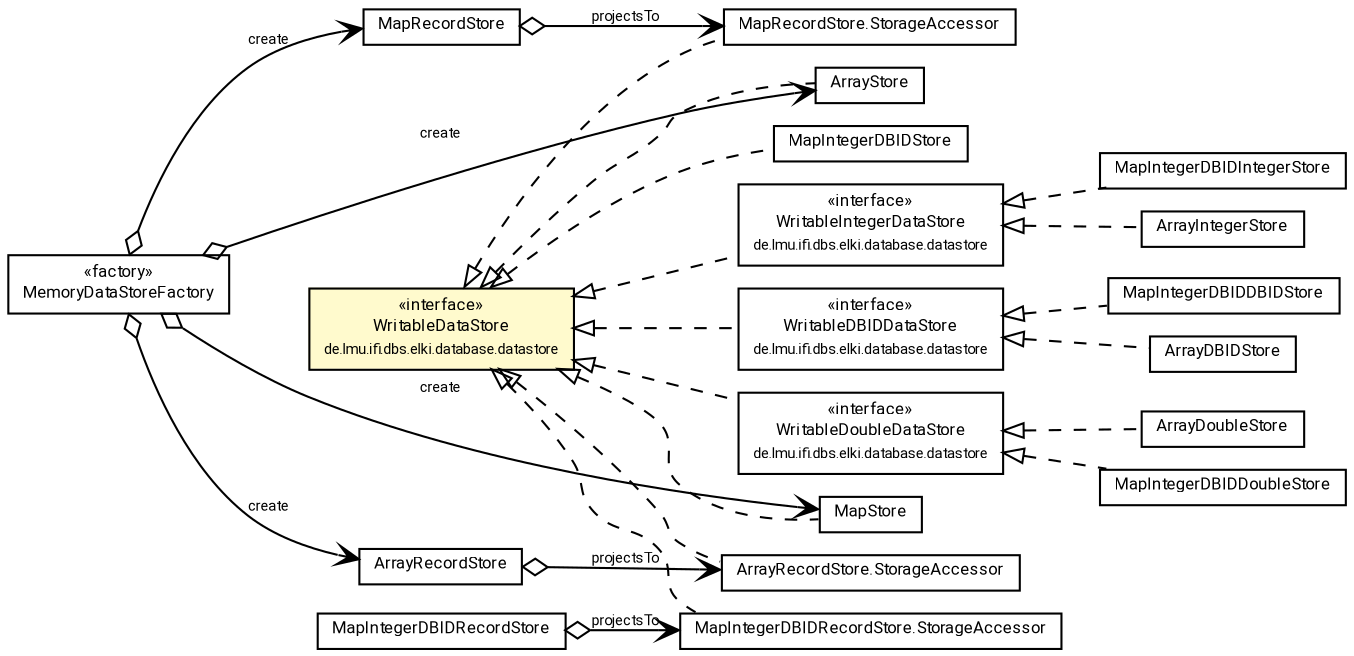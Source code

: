 #!/usr/local/bin/dot
#
# Class diagram 
# Generated by UMLGraph version R5_7_2-60-g0e99a6 (http://www.spinellis.gr/umlgraph/)
#

digraph G {
	graph [fontnames="svg"]
	edge [fontname="Roboto",fontsize=7,labelfontname="Roboto",labelfontsize=7,color="black"];
	node [fontname="Roboto",fontcolor="black",fontsize=8,shape=plaintext,margin=0,width=0,height=0];
	nodesep=0.15;
	ranksep=0.25;
	rankdir=LR;
	// de.lmu.ifi.dbs.elki.database.datastore.WritableIntegerDataStore
	c410531 [label=<<table title="de.lmu.ifi.dbs.elki.database.datastore.WritableIntegerDataStore" border="0" cellborder="1" cellspacing="0" cellpadding="2" href="../WritableIntegerDataStore.html" target="_parent">
		<tr><td><table border="0" cellspacing="0" cellpadding="1">
		<tr><td align="center" balign="center"> &#171;interface&#187; </td></tr>
		<tr><td align="center" balign="center"> <font face="Roboto">WritableIntegerDataStore</font> </td></tr>
		<tr><td align="center" balign="center"> <font face="Roboto" point-size="7.0">de.lmu.ifi.dbs.elki.database.datastore</font> </td></tr>
		</table></td></tr>
		</table>>, URL="../WritableIntegerDataStore.html"];
	// de.lmu.ifi.dbs.elki.database.datastore.WritableDBIDDataStore
	c410532 [label=<<table title="de.lmu.ifi.dbs.elki.database.datastore.WritableDBIDDataStore" border="0" cellborder="1" cellspacing="0" cellpadding="2" href="../WritableDBIDDataStore.html" target="_parent">
		<tr><td><table border="0" cellspacing="0" cellpadding="1">
		<tr><td align="center" balign="center"> &#171;interface&#187; </td></tr>
		<tr><td align="center" balign="center"> <font face="Roboto">WritableDBIDDataStore</font> </td></tr>
		<tr><td align="center" balign="center"> <font face="Roboto" point-size="7.0">de.lmu.ifi.dbs.elki.database.datastore</font> </td></tr>
		</table></td></tr>
		</table>>, URL="../WritableDBIDDataStore.html"];
	// de.lmu.ifi.dbs.elki.database.datastore.WritableDataStore<T>
	c410543 [label=<<table title="de.lmu.ifi.dbs.elki.database.datastore.WritableDataStore" border="0" cellborder="1" cellspacing="0" cellpadding="2" bgcolor="LemonChiffon" href="../WritableDataStore.html" target="_parent">
		<tr><td><table border="0" cellspacing="0" cellpadding="1">
		<tr><td align="center" balign="center"> &#171;interface&#187; </td></tr>
		<tr><td align="center" balign="center"> <font face="Roboto">WritableDataStore</font> </td></tr>
		<tr><td align="center" balign="center"> <font face="Roboto" point-size="7.0">de.lmu.ifi.dbs.elki.database.datastore</font> </td></tr>
		</table></td></tr>
		</table>>, URL="../WritableDataStore.html"];
	// de.lmu.ifi.dbs.elki.database.datastore.memory.ArrayDoubleStore
	c410544 [label=<<table title="de.lmu.ifi.dbs.elki.database.datastore.memory.ArrayDoubleStore" border="0" cellborder="1" cellspacing="0" cellpadding="2" href="ArrayDoubleStore.html" target="_parent">
		<tr><td><table border="0" cellspacing="0" cellpadding="1">
		<tr><td align="center" balign="center"> <font face="Roboto">ArrayDoubleStore</font> </td></tr>
		</table></td></tr>
		</table>>, URL="ArrayDoubleStore.html"];
	// de.lmu.ifi.dbs.elki.database.datastore.memory.MapIntegerDBIDIntegerStore
	c410545 [label=<<table title="de.lmu.ifi.dbs.elki.database.datastore.memory.MapIntegerDBIDIntegerStore" border="0" cellborder="1" cellspacing="0" cellpadding="2" href="MapIntegerDBIDIntegerStore.html" target="_parent">
		<tr><td><table border="0" cellspacing="0" cellpadding="1">
		<tr><td align="center" balign="center"> <font face="Roboto">MapIntegerDBIDIntegerStore</font> </td></tr>
		</table></td></tr>
		</table>>, URL="MapIntegerDBIDIntegerStore.html"];
	// de.lmu.ifi.dbs.elki.database.datastore.memory.MapRecordStore
	c410546 [label=<<table title="de.lmu.ifi.dbs.elki.database.datastore.memory.MapRecordStore" border="0" cellborder="1" cellspacing="0" cellpadding="2" href="MapRecordStore.html" target="_parent">
		<tr><td><table border="0" cellspacing="0" cellpadding="1">
		<tr><td align="center" balign="center"> <font face="Roboto">MapRecordStore</font> </td></tr>
		</table></td></tr>
		</table>>, URL="MapRecordStore.html"];
	// de.lmu.ifi.dbs.elki.database.datastore.memory.MapRecordStore.StorageAccessor<T>
	c410547 [label=<<table title="de.lmu.ifi.dbs.elki.database.datastore.memory.MapRecordStore.StorageAccessor" border="0" cellborder="1" cellspacing="0" cellpadding="2" href="MapRecordStore.StorageAccessor.html" target="_parent">
		<tr><td><table border="0" cellspacing="0" cellpadding="1">
		<tr><td align="center" balign="center"> <font face="Roboto">MapRecordStore.StorageAccessor</font> </td></tr>
		</table></td></tr>
		</table>>, URL="MapRecordStore.StorageAccessor.html"];
	// de.lmu.ifi.dbs.elki.database.datastore.memory.ArrayStore<T>
	c410548 [label=<<table title="de.lmu.ifi.dbs.elki.database.datastore.memory.ArrayStore" border="0" cellborder="1" cellspacing="0" cellpadding="2" href="ArrayStore.html" target="_parent">
		<tr><td><table border="0" cellspacing="0" cellpadding="1">
		<tr><td align="center" balign="center"> <font face="Roboto">ArrayStore</font> </td></tr>
		</table></td></tr>
		</table>>, URL="ArrayStore.html"];
	// de.lmu.ifi.dbs.elki.database.datastore.memory.MapStore<T>
	c410549 [label=<<table title="de.lmu.ifi.dbs.elki.database.datastore.memory.MapStore" border="0" cellborder="1" cellspacing="0" cellpadding="2" href="MapStore.html" target="_parent">
		<tr><td><table border="0" cellspacing="0" cellpadding="1">
		<tr><td align="center" balign="center"> <font face="Roboto">MapStore</font> </td></tr>
		</table></td></tr>
		</table>>, URL="MapStore.html"];
	// de.lmu.ifi.dbs.elki.database.datastore.memory.MapIntegerDBIDDBIDStore
	c410550 [label=<<table title="de.lmu.ifi.dbs.elki.database.datastore.memory.MapIntegerDBIDDBIDStore" border="0" cellborder="1" cellspacing="0" cellpadding="2" href="MapIntegerDBIDDBIDStore.html" target="_parent">
		<tr><td><table border="0" cellspacing="0" cellpadding="1">
		<tr><td align="center" balign="center"> <font face="Roboto">MapIntegerDBIDDBIDStore</font> </td></tr>
		</table></td></tr>
		</table>>, URL="MapIntegerDBIDDBIDStore.html"];
	// de.lmu.ifi.dbs.elki.database.datastore.memory.ArrayRecordStore
	c410551 [label=<<table title="de.lmu.ifi.dbs.elki.database.datastore.memory.ArrayRecordStore" border="0" cellborder="1" cellspacing="0" cellpadding="2" href="ArrayRecordStore.html" target="_parent">
		<tr><td><table border="0" cellspacing="0" cellpadding="1">
		<tr><td align="center" balign="center"> <font face="Roboto">ArrayRecordStore</font> </td></tr>
		</table></td></tr>
		</table>>, URL="ArrayRecordStore.html"];
	// de.lmu.ifi.dbs.elki.database.datastore.memory.ArrayRecordStore.StorageAccessor<T>
	c410552 [label=<<table title="de.lmu.ifi.dbs.elki.database.datastore.memory.ArrayRecordStore.StorageAccessor" border="0" cellborder="1" cellspacing="0" cellpadding="2" href="ArrayRecordStore.StorageAccessor.html" target="_parent">
		<tr><td><table border="0" cellspacing="0" cellpadding="1">
		<tr><td align="center" balign="center"> <font face="Roboto">ArrayRecordStore.StorageAccessor</font> </td></tr>
		</table></td></tr>
		</table>>, URL="ArrayRecordStore.StorageAccessor.html"];
	// de.lmu.ifi.dbs.elki.database.datastore.memory.ArrayIntegerStore
	c410553 [label=<<table title="de.lmu.ifi.dbs.elki.database.datastore.memory.ArrayIntegerStore" border="0" cellborder="1" cellspacing="0" cellpadding="2" href="ArrayIntegerStore.html" target="_parent">
		<tr><td><table border="0" cellspacing="0" cellpadding="1">
		<tr><td align="center" balign="center"> <font face="Roboto">ArrayIntegerStore</font> </td></tr>
		</table></td></tr>
		</table>>, URL="ArrayIntegerStore.html"];
	// de.lmu.ifi.dbs.elki.database.datastore.memory.MapIntegerDBIDDoubleStore
	c410554 [label=<<table title="de.lmu.ifi.dbs.elki.database.datastore.memory.MapIntegerDBIDDoubleStore" border="0" cellborder="1" cellspacing="0" cellpadding="2" href="MapIntegerDBIDDoubleStore.html" target="_parent">
		<tr><td><table border="0" cellspacing="0" cellpadding="1">
		<tr><td align="center" balign="center"> <font face="Roboto">MapIntegerDBIDDoubleStore</font> </td></tr>
		</table></td></tr>
		</table>>, URL="MapIntegerDBIDDoubleStore.html"];
	// de.lmu.ifi.dbs.elki.database.datastore.memory.MemoryDataStoreFactory
	c410555 [label=<<table title="de.lmu.ifi.dbs.elki.database.datastore.memory.MemoryDataStoreFactory" border="0" cellborder="1" cellspacing="0" cellpadding="2" href="MemoryDataStoreFactory.html" target="_parent">
		<tr><td><table border="0" cellspacing="0" cellpadding="1">
		<tr><td align="center" balign="center"> &#171;factory&#187; </td></tr>
		<tr><td align="center" balign="center"> <font face="Roboto">MemoryDataStoreFactory</font> </td></tr>
		</table></td></tr>
		</table>>, URL="MemoryDataStoreFactory.html"];
	// de.lmu.ifi.dbs.elki.database.datastore.memory.MapIntegerDBIDStore<T>
	c410556 [label=<<table title="de.lmu.ifi.dbs.elki.database.datastore.memory.MapIntegerDBIDStore" border="0" cellborder="1" cellspacing="0" cellpadding="2" href="MapIntegerDBIDStore.html" target="_parent">
		<tr><td><table border="0" cellspacing="0" cellpadding="1">
		<tr><td align="center" balign="center"> <font face="Roboto">MapIntegerDBIDStore</font> </td></tr>
		</table></td></tr>
		</table>>, URL="MapIntegerDBIDStore.html"];
	// de.lmu.ifi.dbs.elki.database.datastore.memory.MapIntegerDBIDRecordStore
	c410557 [label=<<table title="de.lmu.ifi.dbs.elki.database.datastore.memory.MapIntegerDBIDRecordStore" border="0" cellborder="1" cellspacing="0" cellpadding="2" href="MapIntegerDBIDRecordStore.html" target="_parent">
		<tr><td><table border="0" cellspacing="0" cellpadding="1">
		<tr><td align="center" balign="center"> <font face="Roboto">MapIntegerDBIDRecordStore</font> </td></tr>
		</table></td></tr>
		</table>>, URL="MapIntegerDBIDRecordStore.html"];
	// de.lmu.ifi.dbs.elki.database.datastore.memory.MapIntegerDBIDRecordStore.StorageAccessor<T>
	c410558 [label=<<table title="de.lmu.ifi.dbs.elki.database.datastore.memory.MapIntegerDBIDRecordStore.StorageAccessor" border="0" cellborder="1" cellspacing="0" cellpadding="2" href="MapIntegerDBIDRecordStore.StorageAccessor.html" target="_parent">
		<tr><td><table border="0" cellspacing="0" cellpadding="1">
		<tr><td align="center" balign="center"> <font face="Roboto">MapIntegerDBIDRecordStore.StorageAccessor</font> </td></tr>
		</table></td></tr>
		</table>>, URL="MapIntegerDBIDRecordStore.StorageAccessor.html"];
	// de.lmu.ifi.dbs.elki.database.datastore.memory.ArrayDBIDStore
	c410559 [label=<<table title="de.lmu.ifi.dbs.elki.database.datastore.memory.ArrayDBIDStore" border="0" cellborder="1" cellspacing="0" cellpadding="2" href="ArrayDBIDStore.html" target="_parent">
		<tr><td><table border="0" cellspacing="0" cellpadding="1">
		<tr><td align="center" balign="center"> <font face="Roboto">ArrayDBIDStore</font> </td></tr>
		</table></td></tr>
		</table>>, URL="ArrayDBIDStore.html"];
	// de.lmu.ifi.dbs.elki.database.datastore.WritableDoubleDataStore
	c410565 [label=<<table title="de.lmu.ifi.dbs.elki.database.datastore.WritableDoubleDataStore" border="0" cellborder="1" cellspacing="0" cellpadding="2" href="../WritableDoubleDataStore.html" target="_parent">
		<tr><td><table border="0" cellspacing="0" cellpadding="1">
		<tr><td align="center" balign="center"> &#171;interface&#187; </td></tr>
		<tr><td align="center" balign="center"> <font face="Roboto">WritableDoubleDataStore</font> </td></tr>
		<tr><td align="center" balign="center"> <font face="Roboto" point-size="7.0">de.lmu.ifi.dbs.elki.database.datastore</font> </td></tr>
		</table></td></tr>
		</table>>, URL="../WritableDoubleDataStore.html"];
	// de.lmu.ifi.dbs.elki.database.datastore.WritableIntegerDataStore implements de.lmu.ifi.dbs.elki.database.datastore.WritableDataStore<T>
	c410543 -> c410531 [arrowtail=empty,style=dashed,dir=back,weight=9];
	// de.lmu.ifi.dbs.elki.database.datastore.WritableDBIDDataStore implements de.lmu.ifi.dbs.elki.database.datastore.WritableDataStore<T>
	c410543 -> c410532 [arrowtail=empty,style=dashed,dir=back,weight=9];
	// de.lmu.ifi.dbs.elki.database.datastore.memory.ArrayDoubleStore implements de.lmu.ifi.dbs.elki.database.datastore.WritableDoubleDataStore
	c410565 -> c410544 [arrowtail=empty,style=dashed,dir=back,weight=9];
	// de.lmu.ifi.dbs.elki.database.datastore.memory.MapIntegerDBIDIntegerStore implements de.lmu.ifi.dbs.elki.database.datastore.WritableIntegerDataStore
	c410531 -> c410545 [arrowtail=empty,style=dashed,dir=back,weight=9];
	// de.lmu.ifi.dbs.elki.database.datastore.memory.MapRecordStore navhas de.lmu.ifi.dbs.elki.database.datastore.memory.MapRecordStore.StorageAccessor<T>
	c410546 -> c410547 [arrowhead=open,arrowtail=ediamond,dir=both,weight=3,label="projectsTo"];
	// de.lmu.ifi.dbs.elki.database.datastore.memory.MapRecordStore.StorageAccessor<T> implements de.lmu.ifi.dbs.elki.database.datastore.WritableDataStore<T>
	c410543 -> c410547 [arrowtail=empty,style=dashed,dir=back,weight=9];
	// de.lmu.ifi.dbs.elki.database.datastore.memory.ArrayStore<T> implements de.lmu.ifi.dbs.elki.database.datastore.WritableDataStore<T>
	c410543 -> c410548 [arrowtail=empty,style=dashed,dir=back,weight=9];
	// de.lmu.ifi.dbs.elki.database.datastore.memory.MapStore<T> implements de.lmu.ifi.dbs.elki.database.datastore.WritableDataStore<T>
	c410543 -> c410549 [arrowtail=empty,style=dashed,dir=back,weight=9];
	// de.lmu.ifi.dbs.elki.database.datastore.memory.MapIntegerDBIDDBIDStore implements de.lmu.ifi.dbs.elki.database.datastore.WritableDBIDDataStore
	c410532 -> c410550 [arrowtail=empty,style=dashed,dir=back,weight=9];
	// de.lmu.ifi.dbs.elki.database.datastore.memory.ArrayRecordStore navhas de.lmu.ifi.dbs.elki.database.datastore.memory.ArrayRecordStore.StorageAccessor<T>
	c410551 -> c410552 [arrowhead=open,arrowtail=ediamond,dir=both,weight=3,label="projectsTo"];
	// de.lmu.ifi.dbs.elki.database.datastore.memory.ArrayRecordStore.StorageAccessor<T> implements de.lmu.ifi.dbs.elki.database.datastore.WritableDataStore<T>
	c410543 -> c410552 [arrowtail=empty,style=dashed,dir=back,weight=9];
	// de.lmu.ifi.dbs.elki.database.datastore.memory.ArrayIntegerStore implements de.lmu.ifi.dbs.elki.database.datastore.WritableIntegerDataStore
	c410531 -> c410553 [arrowtail=empty,style=dashed,dir=back,weight=9];
	// de.lmu.ifi.dbs.elki.database.datastore.memory.MapIntegerDBIDDoubleStore implements de.lmu.ifi.dbs.elki.database.datastore.WritableDoubleDataStore
	c410565 -> c410554 [arrowtail=empty,style=dashed,dir=back,weight=9];
	// de.lmu.ifi.dbs.elki.database.datastore.memory.MemoryDataStoreFactory navhas de.lmu.ifi.dbs.elki.database.datastore.memory.ArrayStore<T>
	c410555 -> c410548 [arrowhead=open,arrowtail=ediamond,dir=both,weight=3,label="create"];
	// de.lmu.ifi.dbs.elki.database.datastore.memory.MemoryDataStoreFactory navhas de.lmu.ifi.dbs.elki.database.datastore.memory.ArrayRecordStore
	c410555 -> c410551 [arrowhead=open,arrowtail=ediamond,dir=both,weight=3,label="create"];
	// de.lmu.ifi.dbs.elki.database.datastore.memory.MemoryDataStoreFactory navhas de.lmu.ifi.dbs.elki.database.datastore.memory.MapStore<T>
	c410555 -> c410549 [arrowhead=open,arrowtail=ediamond,dir=both,weight=3,label="create"];
	// de.lmu.ifi.dbs.elki.database.datastore.memory.MemoryDataStoreFactory navhas de.lmu.ifi.dbs.elki.database.datastore.memory.MapRecordStore
	c410555 -> c410546 [arrowhead=open,arrowtail=ediamond,dir=both,weight=3,label="create"];
	// de.lmu.ifi.dbs.elki.database.datastore.memory.MapIntegerDBIDStore<T> implements de.lmu.ifi.dbs.elki.database.datastore.WritableDataStore<T>
	c410543 -> c410556 [arrowtail=empty,style=dashed,dir=back,weight=9];
	// de.lmu.ifi.dbs.elki.database.datastore.memory.MapIntegerDBIDRecordStore navhas de.lmu.ifi.dbs.elki.database.datastore.memory.MapIntegerDBIDRecordStore.StorageAccessor<T>
	c410557 -> c410558 [arrowhead=open,arrowtail=ediamond,dir=both,weight=3,label="projectsTo"];
	// de.lmu.ifi.dbs.elki.database.datastore.memory.MapIntegerDBIDRecordStore.StorageAccessor<T> implements de.lmu.ifi.dbs.elki.database.datastore.WritableDataStore<T>
	c410543 -> c410558 [arrowtail=empty,style=dashed,dir=back,weight=9];
	// de.lmu.ifi.dbs.elki.database.datastore.memory.ArrayDBIDStore implements de.lmu.ifi.dbs.elki.database.datastore.WritableDBIDDataStore
	c410532 -> c410559 [arrowtail=empty,style=dashed,dir=back,weight=9];
	// de.lmu.ifi.dbs.elki.database.datastore.WritableDoubleDataStore implements de.lmu.ifi.dbs.elki.database.datastore.WritableDataStore<T>
	c410543 -> c410565 [arrowtail=empty,style=dashed,dir=back,weight=9];
}

